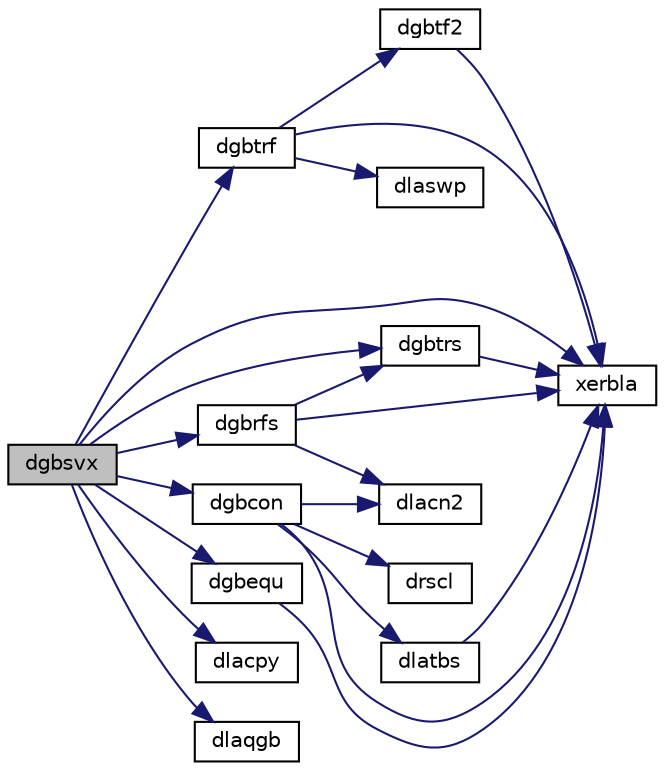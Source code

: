 digraph "dgbsvx"
{
 // LATEX_PDF_SIZE
  edge [fontname="Helvetica",fontsize="10",labelfontname="Helvetica",labelfontsize="10"];
  node [fontname="Helvetica",fontsize="10",shape=record];
  rankdir="LR";
  Node1 [label="dgbsvx",height=0.2,width=0.4,color="black", fillcolor="grey75", style="filled", fontcolor="black",tooltip="DGBSVX computes the solution to system of linear equations A * X = B for GB matrices"];
  Node1 -> Node2 [color="midnightblue",fontsize="10",style="solid",fontname="Helvetica"];
  Node2 [label="dgbcon",height=0.2,width=0.4,color="black", fillcolor="white", style="filled",URL="$dgbcon_8f.html#ac5177acc7bb06382c90e88f12ed784ff",tooltip="DGBCON"];
  Node2 -> Node3 [color="midnightblue",fontsize="10",style="solid",fontname="Helvetica"];
  Node3 [label="dlacn2",height=0.2,width=0.4,color="black", fillcolor="white", style="filled",URL="$dlacn2_8f.html#a9b62da514b4a671acd3e3f63d018f01e",tooltip="DLACN2 estimates the 1-norm of a square matrix, using reverse communication for evaluating matrix-vec..."];
  Node2 -> Node4 [color="midnightblue",fontsize="10",style="solid",fontname="Helvetica"];
  Node4 [label="dlatbs",height=0.2,width=0.4,color="black", fillcolor="white", style="filled",URL="$dlatbs_8f.html#a2294dd0eea75a474e13df58a1effe7af",tooltip="DLATBS solves a triangular banded system of equations."];
  Node4 -> Node5 [color="midnightblue",fontsize="10",style="solid",fontname="Helvetica"];
  Node5 [label="xerbla",height=0.2,width=0.4,color="black", fillcolor="white", style="filled",URL="$xerbla_8f.html#a377ee61015baf8dea7770b3a404b1c07",tooltip="XERBLA"];
  Node2 -> Node6 [color="midnightblue",fontsize="10",style="solid",fontname="Helvetica"];
  Node6 [label="drscl",height=0.2,width=0.4,color="black", fillcolor="white", style="filled",URL="$drscl_8f.html#a662e4c4f54a2670dd8408f6b6b306dec",tooltip="DRSCL multiplies a vector by the reciprocal of a real scalar."];
  Node2 -> Node5 [color="midnightblue",fontsize="10",style="solid",fontname="Helvetica"];
  Node1 -> Node7 [color="midnightblue",fontsize="10",style="solid",fontname="Helvetica"];
  Node7 [label="dgbequ",height=0.2,width=0.4,color="black", fillcolor="white", style="filled",URL="$dgbequ_8f.html#aa5c4d4757c088ae38c54a8ac0a2fcac2",tooltip="DGBEQU"];
  Node7 -> Node5 [color="midnightblue",fontsize="10",style="solid",fontname="Helvetica"];
  Node1 -> Node8 [color="midnightblue",fontsize="10",style="solid",fontname="Helvetica"];
  Node8 [label="dgbrfs",height=0.2,width=0.4,color="black", fillcolor="white", style="filled",URL="$dgbrfs_8f.html#aca8c0cab9523d894fb4cdbe4dffa26d8",tooltip="DGBRFS"];
  Node8 -> Node9 [color="midnightblue",fontsize="10",style="solid",fontname="Helvetica"];
  Node9 [label="dgbtrs",height=0.2,width=0.4,color="black", fillcolor="white", style="filled",URL="$dgbtrs_8f.html#a37ca5bf29c33e026922c06b3bf188513",tooltip="DGBTRS"];
  Node9 -> Node5 [color="midnightblue",fontsize="10",style="solid",fontname="Helvetica"];
  Node8 -> Node3 [color="midnightblue",fontsize="10",style="solid",fontname="Helvetica"];
  Node8 -> Node5 [color="midnightblue",fontsize="10",style="solid",fontname="Helvetica"];
  Node1 -> Node10 [color="midnightblue",fontsize="10",style="solid",fontname="Helvetica"];
  Node10 [label="dgbtrf",height=0.2,width=0.4,color="black", fillcolor="white", style="filled",URL="$dgbtrf_8f.html#a7fc91ba3f250ad3844eba25d59f5d7be",tooltip="DGBTRF"];
  Node10 -> Node11 [color="midnightblue",fontsize="10",style="solid",fontname="Helvetica"];
  Node11 [label="dgbtf2",height=0.2,width=0.4,color="black", fillcolor="white", style="filled",URL="$dgbtf2_8f.html#ad1efab86e6d869915e059286ecf1bcb1",tooltip="DGBTF2 computes the LU factorization of a general band matrix using the unblocked version of the algo..."];
  Node11 -> Node5 [color="midnightblue",fontsize="10",style="solid",fontname="Helvetica"];
  Node10 -> Node12 [color="midnightblue",fontsize="10",style="solid",fontname="Helvetica"];
  Node12 [label="dlaswp",height=0.2,width=0.4,color="black", fillcolor="white", style="filled",URL="$dlaswp_8f.html#a3ccc0cf84b0493bd9adcdc02fcff449f",tooltip="DLASWP performs a series of row interchanges on a general rectangular matrix."];
  Node10 -> Node5 [color="midnightblue",fontsize="10",style="solid",fontname="Helvetica"];
  Node1 -> Node9 [color="midnightblue",fontsize="10",style="solid",fontname="Helvetica"];
  Node1 -> Node13 [color="midnightblue",fontsize="10",style="solid",fontname="Helvetica"];
  Node13 [label="dlacpy",height=0.2,width=0.4,color="black", fillcolor="white", style="filled",URL="$dlacpy_8f.html#a7eb8731ffab2734378157c40964bf788",tooltip="DLACPY copies all or part of one two-dimensional array to another."];
  Node1 -> Node14 [color="midnightblue",fontsize="10",style="solid",fontname="Helvetica"];
  Node14 [label="dlaqgb",height=0.2,width=0.4,color="black", fillcolor="white", style="filled",URL="$dlaqgb_8f.html#ad33336cd27dd6f289effc58cf9e88673",tooltip="DLAQGB scales a general band matrix, using row and column scaling factors computed by sgbequ."];
  Node1 -> Node5 [color="midnightblue",fontsize="10",style="solid",fontname="Helvetica"];
}
